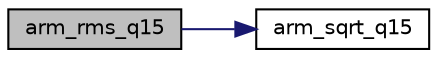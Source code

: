 digraph "arm_rms_q15"
{
  edge [fontname="Helvetica",fontsize="10",labelfontname="Helvetica",labelfontsize="10"];
  node [fontname="Helvetica",fontsize="10",shape=record];
  rankdir="LR";
  Node2 [label="arm_rms_q15",height=0.2,width=0.4,color="black", fillcolor="grey75", style="filled", fontcolor="black"];
  Node2 -> Node3 [color="midnightblue",fontsize="10",style="solid",fontname="Helvetica"];
  Node3 [label="arm_sqrt_q15",height=0.2,width=0.4,color="black", fillcolor="white", style="filled",URL="$group___s_q_r_t.html#ga5abe5ca724f3e15849662b03752c1238",tooltip="Q15 square root function. "];
}
